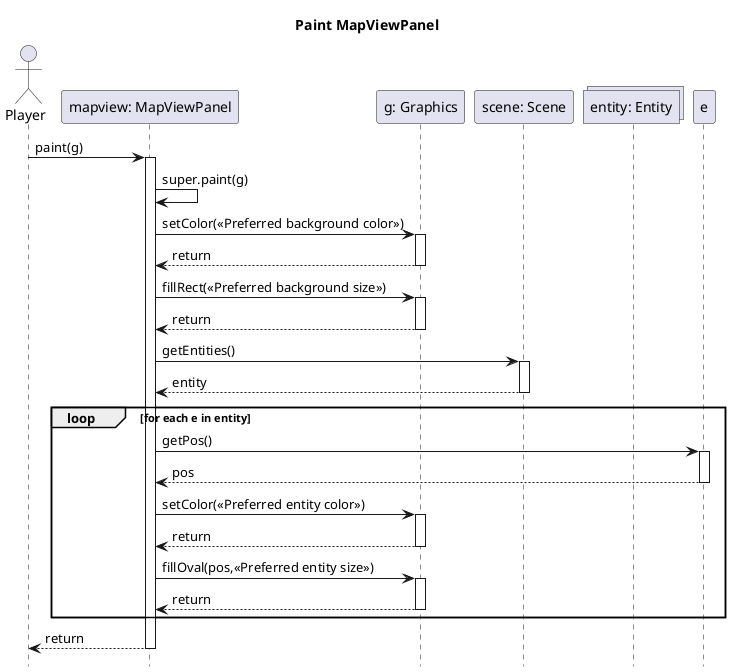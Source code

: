 @startuml
hide footbox
title Paint MapViewPanel 

actor Player as player
participant "mapview: MapViewPanel" as mapview
participant "g: Graphics" as g
participant "scene: Scene" as scene
collections "entity: Entity" as entity


player -> mapview++: paint(g)

mapview -> mapview: super.paint(g)
mapview -> g++: setColor(<<Preferred background color>>)
g --> mapview--: return
mapview -> g++: fillRect(<<Preferred background size>>)
g --> mapview--: return 
mapview -> scene++: getEntities()
scene -->mapview--: entity
loop for each e in entity 
    mapview -> e++: getPos()
    e-->mapview--: pos
    mapview -> g++: setColor(<<Preferred entity color>>)
    g--> mapview--: return
    mapview -> g++: fillOval(pos,<<Preferred entity size>>)
    g--> mapview--: return
end

mapview --> player--: return

@enduml